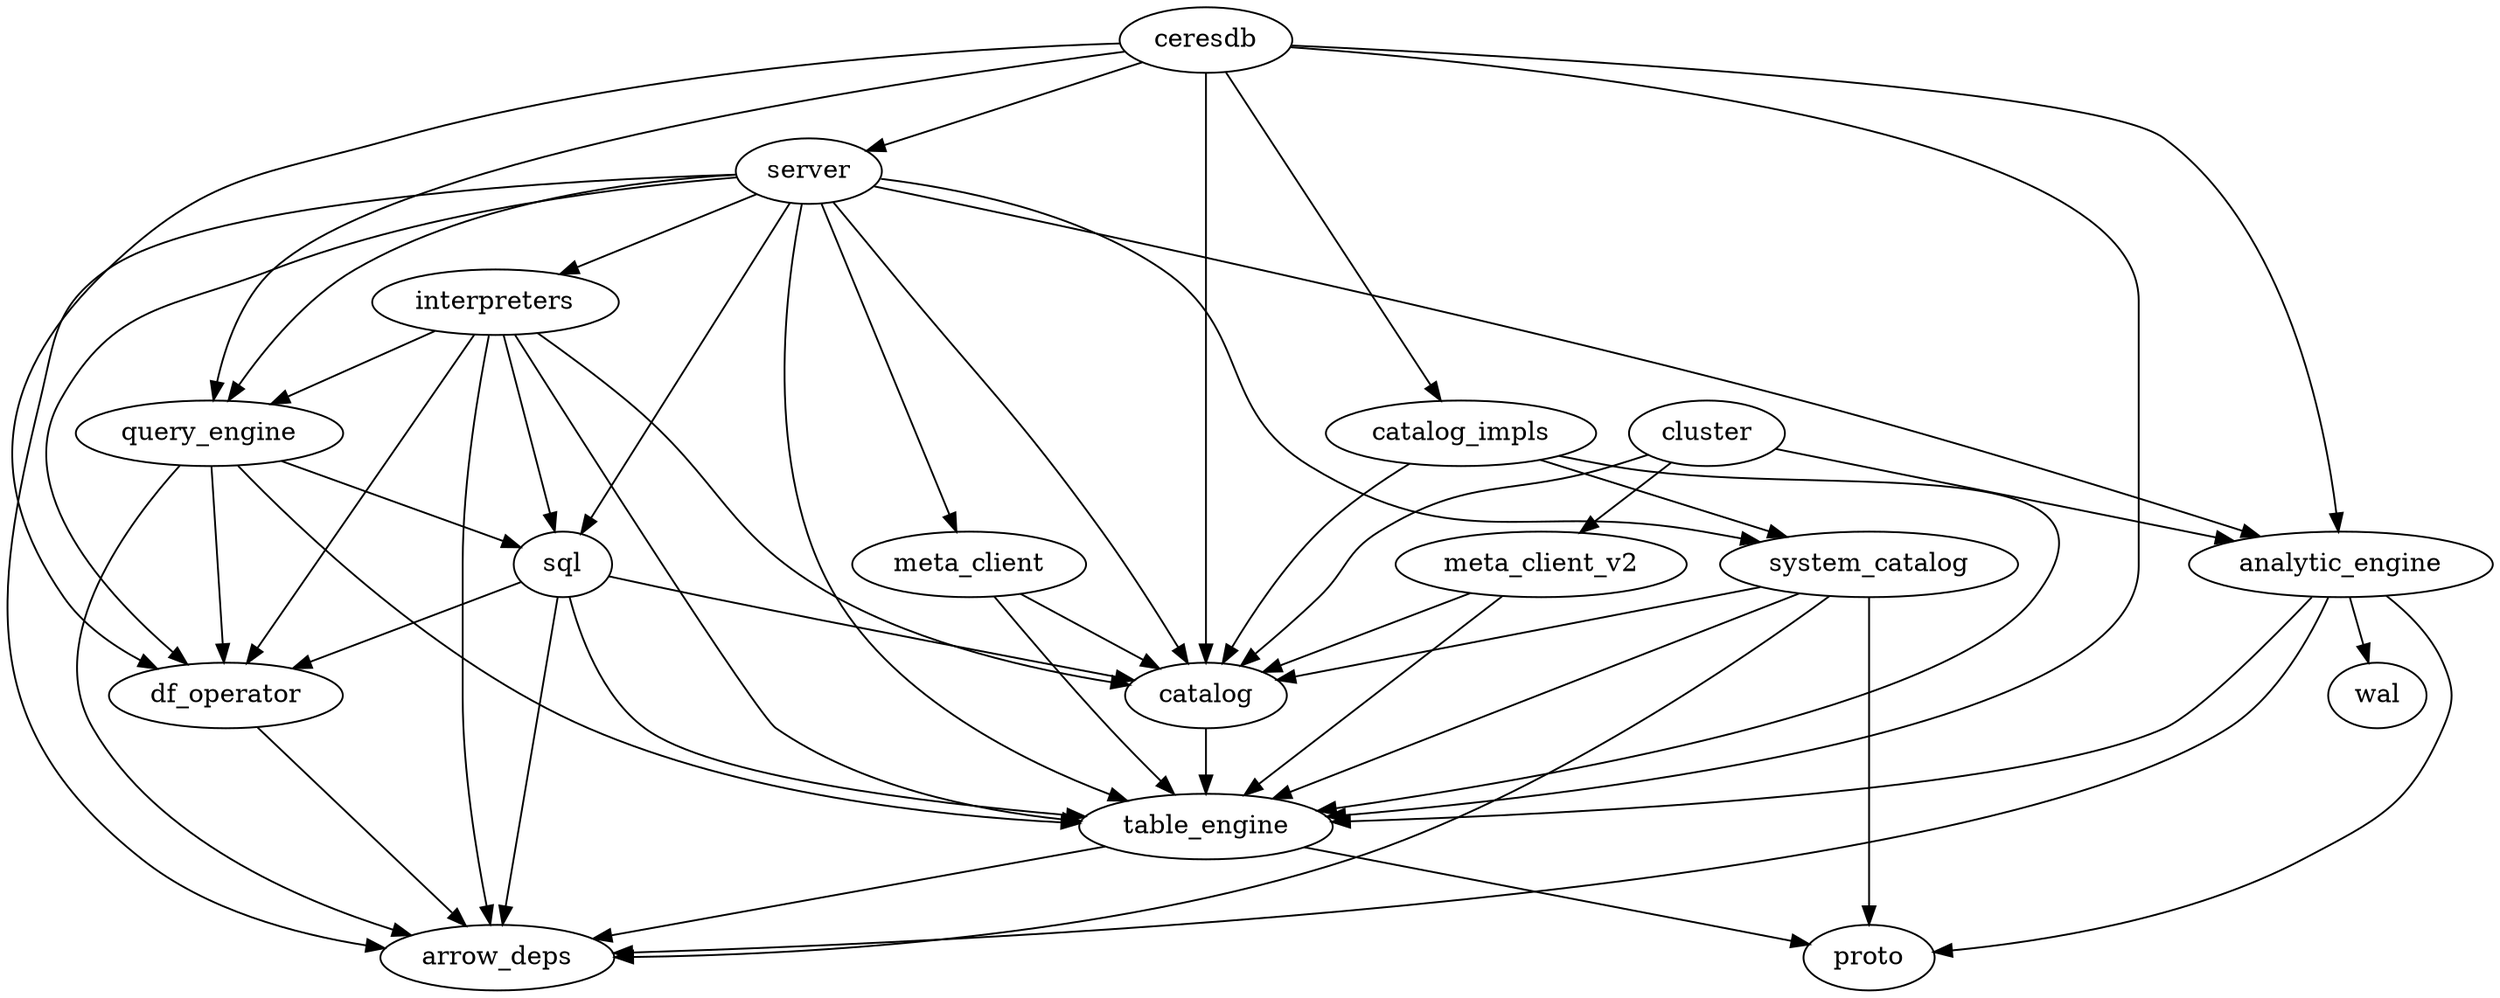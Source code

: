 // Licensed to the Apache Software Foundation (ASF) under one
// or more contributor license agreements.  See the NOTICE file
// distributed with this work for additional information
// regarding copyright ownership.  The ASF licenses this file
// to you under the Apache License, Version 2.0 (the
// "License"); you may not use this file except in compliance
// with the License.  You may obtain a copy of the License at
//
//   http://www.apache.org/licenses/LICENSE-2.0
//
// Unless required by applicable law or agreed to in writing,
// software distributed under the License is distributed on an
// "AS IS" BASIS, WITHOUT WARRANTIES OR CONDITIONS OF ANY
// KIND, either express or implied.  See the License for the
// specific language governing permissions and limitations
// under the License.

// to update svg, run:
// ```bash
// dot -Tsvg crate-deps.dot > ./crate-deps.svg
// ```

digraph G {

    arrow_deps

    analytic_engine -> arrow_deps
    analytic_engine -> proto
    analytic_engine -> table_engine
    analytic_engine -> wal

    catalog -> table_engine

    catalog_impls -> catalog
    catalog_impls -> system_catalog
    catalog_impls -> table_engine

    cluster -> analytic_engine
    cluster -> catalog
    cluster -> meta_client_v2

    interpreters -> catalog
    interpreters -> sql
    interpreters -> table_engine
    interpreters -> df_operator
    interpreters -> query_engine
    interpreters -> arrow_deps

    meta_client -> catalog
    meta_client -> table_engine

    meta_client_v2 -> catalog
    meta_client_v2 -> table_engine

    query_engine -> arrow_deps
    query_engine -> sql
    query_engine -> table_engine
    query_engine -> df_operator

    server -> analytic_engine
    server -> arrow_deps
    server -> catalog
    server -> interpreters
    server -> meta_client
    server -> query_engine
    server -> sql
    server -> system_catalog
    server -> table_engine
    server -> df_operator

    sql -> arrow_deps
    sql -> catalog
    sql -> table_engine
    sql -> df_operator

    system_catalog -> arrow_deps
    system_catalog -> catalog
    system_catalog -> proto
    system_catalog -> table_engine

    table_engine -> arrow_deps
    table_engine -> proto

    df_operator -> arrow_deps

    ceresdb -> analytic_engine
    ceresdb -> catalog
    ceresdb -> catalog_impls
    ceresdb -> query_engine
    ceresdb -> server
    ceresdb -> table_engine
    ceresdb -> df_operator
}
